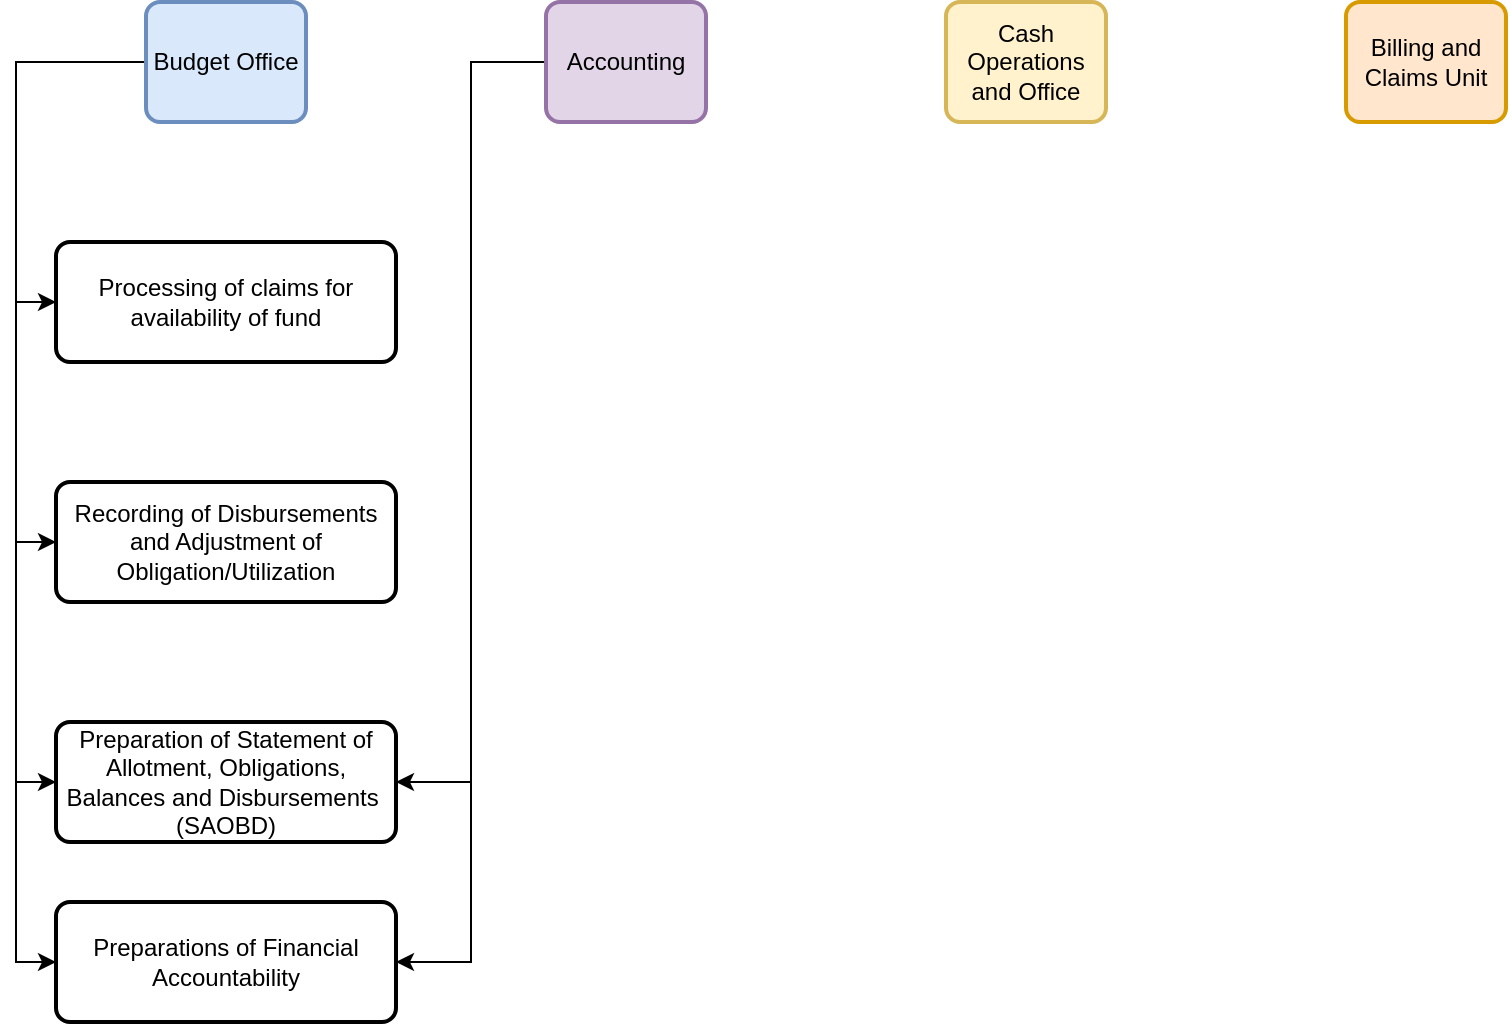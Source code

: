 <mxfile version="20.1.1" type="github">
  <diagram id="kmViDiwOIy_1BK0ksrDb" name="Relationships">
    <mxGraphModel dx="1185" dy="628" grid="1" gridSize="10" guides="1" tooltips="1" connect="1" arrows="1" fold="1" page="1" pageScale="1" pageWidth="850" pageHeight="1100" math="0" shadow="0">
      <root>
        <mxCell id="0" />
        <mxCell id="1" parent="0" />
        <mxCell id="Ekcg4xE2zAP1b17fsqiW-9" style="edgeStyle=orthogonalEdgeStyle;rounded=0;orthogonalLoop=1;jettySize=auto;html=1;entryX=0;entryY=0.5;entryDx=0;entryDy=0;" edge="1" parent="1" source="Ekcg4xE2zAP1b17fsqiW-2" target="Ekcg4xE2zAP1b17fsqiW-6">
          <mxGeometry relative="1" as="geometry">
            <Array as="points">
              <mxPoint x="55" y="150" />
              <mxPoint x="55" y="270" />
            </Array>
          </mxGeometry>
        </mxCell>
        <mxCell id="Ekcg4xE2zAP1b17fsqiW-10" style="edgeStyle=orthogonalEdgeStyle;rounded=0;orthogonalLoop=1;jettySize=auto;html=1;entryX=0;entryY=0.5;entryDx=0;entryDy=0;" edge="1" parent="1" source="Ekcg4xE2zAP1b17fsqiW-2" target="Ekcg4xE2zAP1b17fsqiW-7">
          <mxGeometry relative="1" as="geometry">
            <Array as="points">
              <mxPoint x="55" y="150" />
              <mxPoint x="55" y="390" />
            </Array>
          </mxGeometry>
        </mxCell>
        <mxCell id="Ekcg4xE2zAP1b17fsqiW-11" style="edgeStyle=orthogonalEdgeStyle;rounded=0;orthogonalLoop=1;jettySize=auto;html=1;entryX=0;entryY=0.5;entryDx=0;entryDy=0;" edge="1" parent="1" source="Ekcg4xE2zAP1b17fsqiW-2" target="Ekcg4xE2zAP1b17fsqiW-8">
          <mxGeometry relative="1" as="geometry">
            <Array as="points">
              <mxPoint x="55" y="150" />
              <mxPoint x="55" y="510" />
            </Array>
          </mxGeometry>
        </mxCell>
        <mxCell id="Ekcg4xE2zAP1b17fsqiW-14" style="edgeStyle=orthogonalEdgeStyle;rounded=0;orthogonalLoop=1;jettySize=auto;html=1;entryX=0;entryY=0.5;entryDx=0;entryDy=0;" edge="1" parent="1" source="Ekcg4xE2zAP1b17fsqiW-2" target="Ekcg4xE2zAP1b17fsqiW-13">
          <mxGeometry relative="1" as="geometry">
            <Array as="points">
              <mxPoint x="55" y="150" />
              <mxPoint x="55" y="600" />
            </Array>
          </mxGeometry>
        </mxCell>
        <mxCell id="Ekcg4xE2zAP1b17fsqiW-2" value="Budget Office" style="rounded=1;whiteSpace=wrap;html=1;absoluteArcSize=1;arcSize=14;strokeWidth=2;fillColor=#dae8fc;strokeColor=#6c8ebf;" vertex="1" parent="1">
          <mxGeometry x="120" y="120" width="80" height="60" as="geometry" />
        </mxCell>
        <mxCell id="Ekcg4xE2zAP1b17fsqiW-12" style="edgeStyle=orthogonalEdgeStyle;rounded=0;orthogonalLoop=1;jettySize=auto;html=1;entryX=1;entryY=0.5;entryDx=0;entryDy=0;" edge="1" parent="1" source="Ekcg4xE2zAP1b17fsqiW-3" target="Ekcg4xE2zAP1b17fsqiW-8">
          <mxGeometry relative="1" as="geometry" />
        </mxCell>
        <mxCell id="Ekcg4xE2zAP1b17fsqiW-15" style="edgeStyle=orthogonalEdgeStyle;rounded=0;orthogonalLoop=1;jettySize=auto;html=1;entryX=1;entryY=0.5;entryDx=0;entryDy=0;" edge="1" parent="1" source="Ekcg4xE2zAP1b17fsqiW-3" target="Ekcg4xE2zAP1b17fsqiW-13">
          <mxGeometry relative="1" as="geometry" />
        </mxCell>
        <mxCell id="Ekcg4xE2zAP1b17fsqiW-3" value="Accounting" style="rounded=1;whiteSpace=wrap;html=1;absoluteArcSize=1;arcSize=14;strokeWidth=2;fillColor=#e1d5e7;strokeColor=#9673a6;" vertex="1" parent="1">
          <mxGeometry x="320" y="120" width="80" height="60" as="geometry" />
        </mxCell>
        <mxCell id="Ekcg4xE2zAP1b17fsqiW-4" value="Cash Operations and Office" style="rounded=1;whiteSpace=wrap;html=1;absoluteArcSize=1;arcSize=14;strokeWidth=2;fillColor=#fff2cc;strokeColor=#d6b656;" vertex="1" parent="1">
          <mxGeometry x="520" y="120" width="80" height="60" as="geometry" />
        </mxCell>
        <mxCell id="Ekcg4xE2zAP1b17fsqiW-5" value="Billing and Claims Unit" style="rounded=1;whiteSpace=wrap;html=1;absoluteArcSize=1;arcSize=14;strokeWidth=2;fillColor=#ffe6cc;strokeColor=#d79b00;" vertex="1" parent="1">
          <mxGeometry x="720" y="120" width="80" height="60" as="geometry" />
        </mxCell>
        <mxCell id="Ekcg4xE2zAP1b17fsqiW-6" value="Processing of claims for availability of fund" style="rounded=1;whiteSpace=wrap;html=1;absoluteArcSize=1;arcSize=14;strokeWidth=2;" vertex="1" parent="1">
          <mxGeometry x="75" y="240" width="170" height="60" as="geometry" />
        </mxCell>
        <mxCell id="Ekcg4xE2zAP1b17fsqiW-7" value="Recording of Disbursements and Adjustment of Obligation/Utilization" style="rounded=1;whiteSpace=wrap;html=1;absoluteArcSize=1;arcSize=14;strokeWidth=2;" vertex="1" parent="1">
          <mxGeometry x="75" y="360" width="170" height="60" as="geometry" />
        </mxCell>
        <mxCell id="Ekcg4xE2zAP1b17fsqiW-8" value="Preparation of Statement of Allotment, Obligations, Balances and Disbursements&amp;nbsp;&lt;br&gt;(SAOBD)" style="rounded=1;whiteSpace=wrap;html=1;absoluteArcSize=1;arcSize=14;strokeWidth=2;" vertex="1" parent="1">
          <mxGeometry x="75" y="480" width="170" height="60" as="geometry" />
        </mxCell>
        <mxCell id="Ekcg4xE2zAP1b17fsqiW-13" value="Preparations of Financial Accountability" style="rounded=1;whiteSpace=wrap;html=1;absoluteArcSize=1;arcSize=14;strokeWidth=2;" vertex="1" parent="1">
          <mxGeometry x="75" y="570" width="170" height="60" as="geometry" />
        </mxCell>
      </root>
    </mxGraphModel>
  </diagram>
</mxfile>
